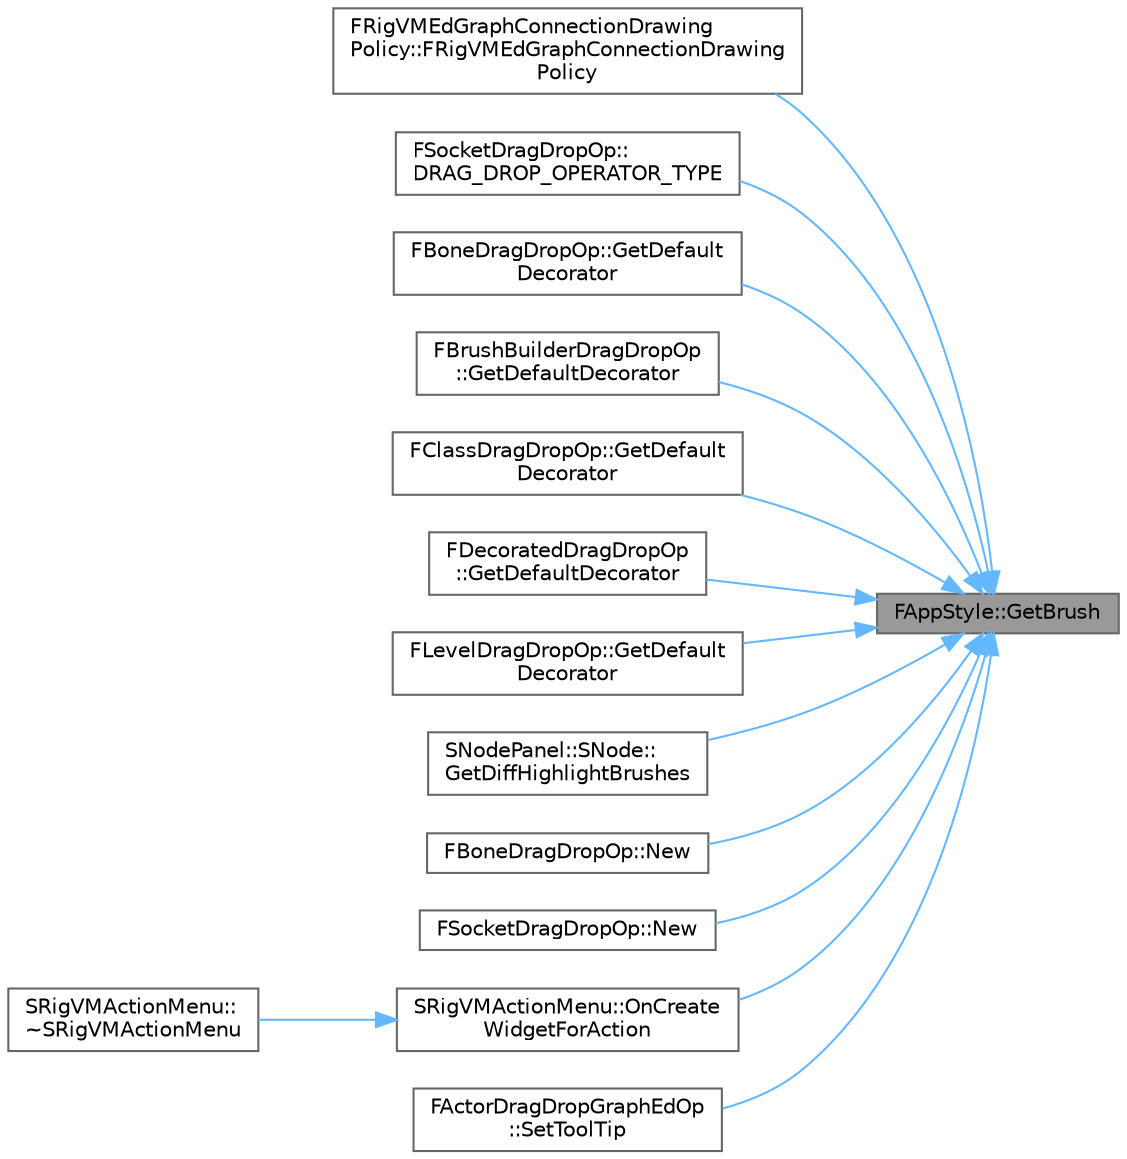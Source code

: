 digraph "FAppStyle::GetBrush"
{
 // INTERACTIVE_SVG=YES
 // LATEX_PDF_SIZE
  bgcolor="transparent";
  edge [fontname=Helvetica,fontsize=10,labelfontname=Helvetica,labelfontsize=10];
  node [fontname=Helvetica,fontsize=10,shape=box,height=0.2,width=0.4];
  rankdir="RL";
  Node1 [id="Node000001",label="FAppStyle::GetBrush",height=0.2,width=0.4,color="gray40", fillcolor="grey60", style="filled", fontcolor="black",tooltip=" "];
  Node1 -> Node2 [id="edge1_Node000001_Node000002",dir="back",color="steelblue1",style="solid",tooltip=" "];
  Node2 [id="Node000002",label="FRigVMEdGraphConnectionDrawing\lPolicy::FRigVMEdGraphConnectionDrawing\lPolicy",height=0.2,width=0.4,color="grey40", fillcolor="white", style="filled",URL="$d2/d0b/classFRigVMEdGraphConnectionDrawingPolicy.html#a9ddd86d40bd5b5ad4284fc6a82bbbbb4",tooltip=" "];
  Node1 -> Node3 [id="edge2_Node000001_Node000003",dir="back",color="steelblue1",style="solid",tooltip=" "];
  Node3 [id="Node000003",label="FSocketDragDropOp::\lDRAG_DROP_OPERATOR_TYPE",height=0.2,width=0.4,color="grey40", fillcolor="white", style="filled",URL="$d9/d9c/classFSocketDragDropOp.html#af1f7e68ba889b6769a5b9e30e27ca70d",tooltip="The widget decorator to use."];
  Node1 -> Node4 [id="edge3_Node000001_Node000004",dir="back",color="steelblue1",style="solid",tooltip=" "];
  Node4 [id="Node000004",label="FBoneDragDropOp::GetDefault\lDecorator",height=0.2,width=0.4,color="grey40", fillcolor="white", style="filled",URL="$d7/d0b/classFBoneDragDropOp.html#ad21b62629d1bc0655155d1f2627f06b6",tooltip="The widget decorator to use."];
  Node1 -> Node5 [id="edge4_Node000001_Node000005",dir="back",color="steelblue1",style="solid",tooltip=" "];
  Node5 [id="Node000005",label="FBrushBuilderDragDropOp\l::GetDefaultDecorator",height=0.2,width=0.4,color="grey40", fillcolor="white", style="filled",URL="$dd/d3b/classFBrushBuilderDragDropOp.html#affc170f9185a07d36db06a2994ec178d",tooltip="Gets the widget that will serve as the decorator unless overridden."];
  Node1 -> Node6 [id="edge5_Node000001_Node000006",dir="back",color="steelblue1",style="solid",tooltip=" "];
  Node6 [id="Node000006",label="FClassDragDropOp::GetDefault\lDecorator",height=0.2,width=0.4,color="grey40", fillcolor="white", style="filled",URL="$d2/d04/classFClassDragDropOp.html#ac7db0bc234d01b4e73e8bd832d7a01a7",tooltip="The widget decorator to use."];
  Node1 -> Node7 [id="edge6_Node000001_Node000007",dir="back",color="steelblue1",style="solid",tooltip=" "];
  Node7 [id="Node000007",label="FDecoratedDragDropOp\l::GetDefaultDecorator",height=0.2,width=0.4,color="grey40", fillcolor="white", style="filled",URL="$d9/d25/classFDecoratedDragDropOp.html#a7c8fce58b76e6645021db40c0468ced7",tooltip="The widget decorator to use."];
  Node1 -> Node8 [id="edge7_Node000001_Node000008",dir="back",color="steelblue1",style="solid",tooltip=" "];
  Node8 [id="Node000008",label="FLevelDragDropOp::GetDefault\lDecorator",height=0.2,width=0.4,color="grey40", fillcolor="white", style="filled",URL="$d3/dc0/classFLevelDragDropOp.html#ad3d0ec8a2852ab061b58c8abe9048df1",tooltip="The widget decorator to use."];
  Node1 -> Node9 [id="edge8_Node000001_Node000009",dir="back",color="steelblue1",style="solid",tooltip=" "];
  Node9 [id="Node000009",label="SNodePanel::SNode::\lGetDiffHighlightBrushes",height=0.2,width=0.4,color="grey40", fillcolor="white", style="filled",URL="$dd/d6c/classSNodePanel_1_1SNode.html#a6314415e4bc919196be2bc385a1e7f14",tooltip="used by GetDiffHighlights to generate outlines for diffed nodes"];
  Node1 -> Node10 [id="edge9_Node000001_Node000010",dir="back",color="steelblue1",style="solid",tooltip=" "];
  Node10 [id="Node000010",label="FBoneDragDropOp::New",height=0.2,width=0.4,color="grey40", fillcolor="white", style="filled",URL="$d7/d0b/classFBoneDragDropOp.html#a154ed35f2d601eeb25b33857cbe1488f",tooltip=" "];
  Node1 -> Node11 [id="edge10_Node000001_Node000011",dir="back",color="steelblue1",style="solid",tooltip=" "];
  Node11 [id="Node000011",label="FSocketDragDropOp::New",height=0.2,width=0.4,color="grey40", fillcolor="white", style="filled",URL="$d9/d9c/classFSocketDragDropOp.html#aed22bf7926989b86052901b78196d5d0",tooltip=" "];
  Node1 -> Node12 [id="edge11_Node000001_Node000012",dir="back",color="steelblue1",style="solid",tooltip=" "];
  Node12 [id="Node000012",label="SRigVMActionMenu::OnCreate\lWidgetForAction",height=0.2,width=0.4,color="grey40", fillcolor="white", style="filled",URL="$d0/dc8/classSRigVMActionMenu.html#a0e2b0d86e53b193360e7e89c2228b439",tooltip=" "];
  Node12 -> Node13 [id="edge12_Node000012_Node000013",dir="back",color="steelblue1",style="solid",tooltip=" "];
  Node13 [id="Node000013",label="SRigVMActionMenu::\l~SRigVMActionMenu",height=0.2,width=0.4,color="grey40", fillcolor="white", style="filled",URL="$d0/dc8/classSRigVMActionMenu.html#a3e5360a0d634f11a8d88f3e21f1fa462",tooltip=" "];
  Node1 -> Node14 [id="edge13_Node000001_Node000014",dir="back",color="steelblue1",style="solid",tooltip=" "];
  Node14 [id="Node000014",label="FActorDragDropGraphEdOp\l::SetToolTip",height=0.2,width=0.4,color="grey40", fillcolor="white", style="filled",URL="$de/d3f/classFActorDragDropGraphEdOp.html#ab51c30d6128062cc9f268fd8d3dc5673",tooltip="Set the appropriate tool tip when dragging functionality is active."];
}
